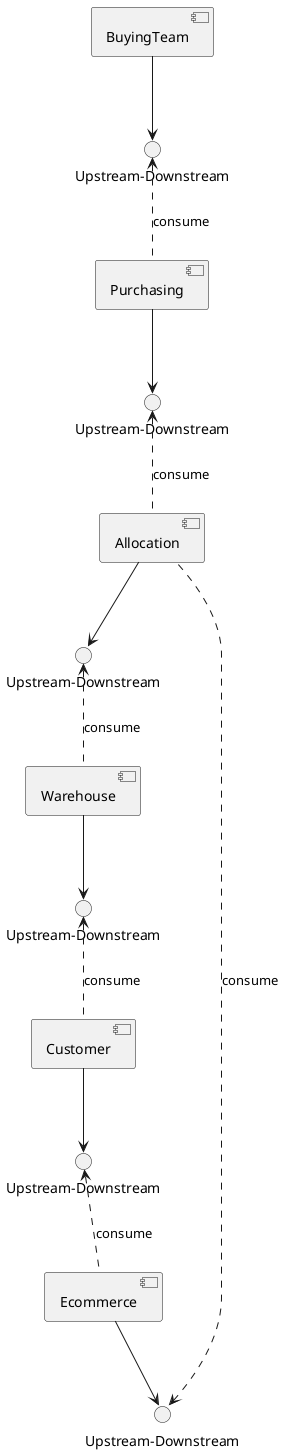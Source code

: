 @startuml

skinparam componentStyle uml2

component [BuyingTeam]
component [Purchasing]
component [Allocation]
component [Customer]
component [Ecommerce]
component [Warehouse]

interface "Upstream-Downstream" as Warehouse_to_Allocation
[Allocation] --> Warehouse_to_Allocation
Warehouse_to_Allocation <.. [Warehouse] : consume

interface "Upstream-Downstream" as Ecommerce_to_Customer
[Customer] --> Ecommerce_to_Customer
Ecommerce_to_Customer <.. [Ecommerce] : consume

interface "Upstream-Downstream" as Allocation_to_Ecommerce
[Ecommerce] --> Allocation_to_Ecommerce
Allocation_to_Ecommerce <.. [Allocation] : consume

interface "Upstream-Downstream" as Purchasing_to_BuyingTeam
[BuyingTeam] --> Purchasing_to_BuyingTeam
Purchasing_to_BuyingTeam <.. [Purchasing] : consume

interface "Upstream-Downstream" as Allocation_to_Purchasing
[Purchasing] --> Allocation_to_Purchasing
Allocation_to_Purchasing <.. [Allocation] : consume

interface "Upstream-Downstream" as Customer_to_Warehouse
[Warehouse] --> Customer_to_Warehouse
Customer_to_Warehouse <.. [Customer] : consume



@enduml
